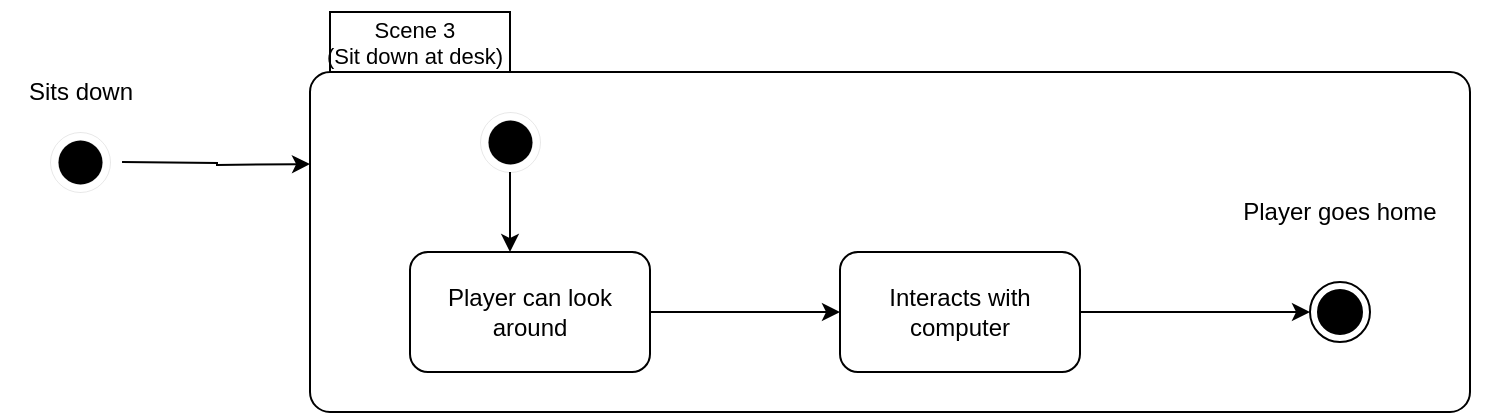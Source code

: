 <mxfile version="24.8.6">
  <diagram name="Seite-1" id="wJBI6WCEb2BTEk0uj4uB">
    <mxGraphModel dx="1383" dy="814" grid="1" gridSize="10" guides="1" tooltips="1" connect="1" arrows="1" fold="1" page="1" pageScale="1" pageWidth="827" pageHeight="1169" math="0" shadow="0">
      <root>
        <mxCell id="0" />
        <mxCell id="1" parent="0" />
        <mxCell id="65i6qwLtC-aq_9Xr31Sh-16" value="" style="ellipse;html=1;shape=endState;fillColor=strokeColor;strokeWidth=0;" parent="1" vertex="1">
          <mxGeometry x="60" y="140" width="30" height="30" as="geometry" />
        </mxCell>
        <mxCell id="65i6qwLtC-aq_9Xr31Sh-17" value="Sits down" style="text;html=1;align=center;verticalAlign=middle;resizable=0;points=[];autosize=1;strokeColor=none;fillColor=none;" parent="1" vertex="1">
          <mxGeometry x="35" y="105" width="80" height="30" as="geometry" />
        </mxCell>
        <mxCell id="65i6qwLtC-aq_9Xr31Sh-18" value="&lt;font style=&quot;font-size: 11px;&quot;&gt;Scene 3&lt;br&gt;&lt;/font&gt;&lt;div style=&quot;font-size: 11px;&quot;&gt;&lt;font style=&quot;font-size: 11px;&quot;&gt;(Sit down at desk)&lt;/font&gt;&lt;/div&gt;" style="shape=folder;align=center;verticalAlign=middle;fontStyle=0;tabWidth=100;tabHeight=30;tabPosition=left;html=1;boundedLbl=1;labelInHeader=1;rounded=1;absoluteArcSize=1;arcSize=10;whiteSpace=wrap;" parent="1" vertex="1">
          <mxGeometry x="190" y="80" width="580" height="200" as="geometry" />
        </mxCell>
        <mxCell id="65i6qwLtC-aq_9Xr31Sh-19" style="edgeStyle=orthogonalEdgeStyle;rounded=0;orthogonalLoop=1;jettySize=auto;html=1;" parent="1" edge="1">
          <mxGeometry relative="1" as="geometry">
            <mxPoint x="96.02" y="155.034" as="sourcePoint" />
            <mxPoint x="190" y="156" as="targetPoint" />
          </mxGeometry>
        </mxCell>
        <mxCell id="65i6qwLtC-aq_9Xr31Sh-20" value="" style="ellipse;html=1;shape=endState;fillColor=strokeColor;strokeWidth=0;" parent="1" vertex="1">
          <mxGeometry x="275" y="130" width="30" height="30" as="geometry" />
        </mxCell>
        <mxCell id="65i6qwLtC-aq_9Xr31Sh-21" style="edgeStyle=orthogonalEdgeStyle;rounded=0;orthogonalLoop=1;jettySize=auto;html=1;entryX=0;entryY=0.5;entryDx=0;entryDy=0;" parent="1" source="65i6qwLtC-aq_9Xr31Sh-22" target="65i6qwLtC-aq_9Xr31Sh-25" edge="1">
          <mxGeometry relative="1" as="geometry" />
        </mxCell>
        <mxCell id="65i6qwLtC-aq_9Xr31Sh-22" value="Player can look around" style="rounded=1;whiteSpace=wrap;html=1;" parent="1" vertex="1">
          <mxGeometry x="240" y="200" width="120" height="60" as="geometry" />
        </mxCell>
        <mxCell id="65i6qwLtC-aq_9Xr31Sh-23" style="edgeStyle=orthogonalEdgeStyle;rounded=0;orthogonalLoop=1;jettySize=auto;html=1;exitX=0.5;exitY=1;exitDx=0;exitDy=0;" parent="1" source="65i6qwLtC-aq_9Xr31Sh-20" edge="1">
          <mxGeometry relative="1" as="geometry">
            <mxPoint x="290.0" y="180" as="sourcePoint" />
            <mxPoint x="290.0" y="200" as="targetPoint" />
          </mxGeometry>
        </mxCell>
        <mxCell id="65i6qwLtC-aq_9Xr31Sh-25" value="Interacts with computer" style="rounded=1;whiteSpace=wrap;html=1;" parent="1" vertex="1">
          <mxGeometry x="455" y="200" width="120" height="60" as="geometry" />
        </mxCell>
        <mxCell id="65i6qwLtC-aq_9Xr31Sh-29" value="" style="endArrow=classic;html=1;rounded=0;exitX=1;exitY=0.5;exitDx=0;exitDy=0;entryX=0;entryY=0.5;entryDx=0;entryDy=0;" parent="1" source="65i6qwLtC-aq_9Xr31Sh-25" target="65i6qwLtC-aq_9Xr31Sh-30" edge="1">
          <mxGeometry width="50" height="50" relative="1" as="geometry">
            <mxPoint x="630" y="260" as="sourcePoint" />
            <mxPoint x="680" y="210" as="targetPoint" />
          </mxGeometry>
        </mxCell>
        <mxCell id="65i6qwLtC-aq_9Xr31Sh-30" value="" style="ellipse;html=1;shape=endState;fillColor=strokeColor;" parent="1" vertex="1">
          <mxGeometry x="690" y="215" width="30" height="30" as="geometry" />
        </mxCell>
        <mxCell id="65i6qwLtC-aq_9Xr31Sh-31" value="Player goes home" style="text;html=1;align=center;verticalAlign=middle;whiteSpace=wrap;rounded=0;" parent="1" vertex="1">
          <mxGeometry x="630" y="160" width="150" height="40" as="geometry" />
        </mxCell>
      </root>
    </mxGraphModel>
  </diagram>
</mxfile>
